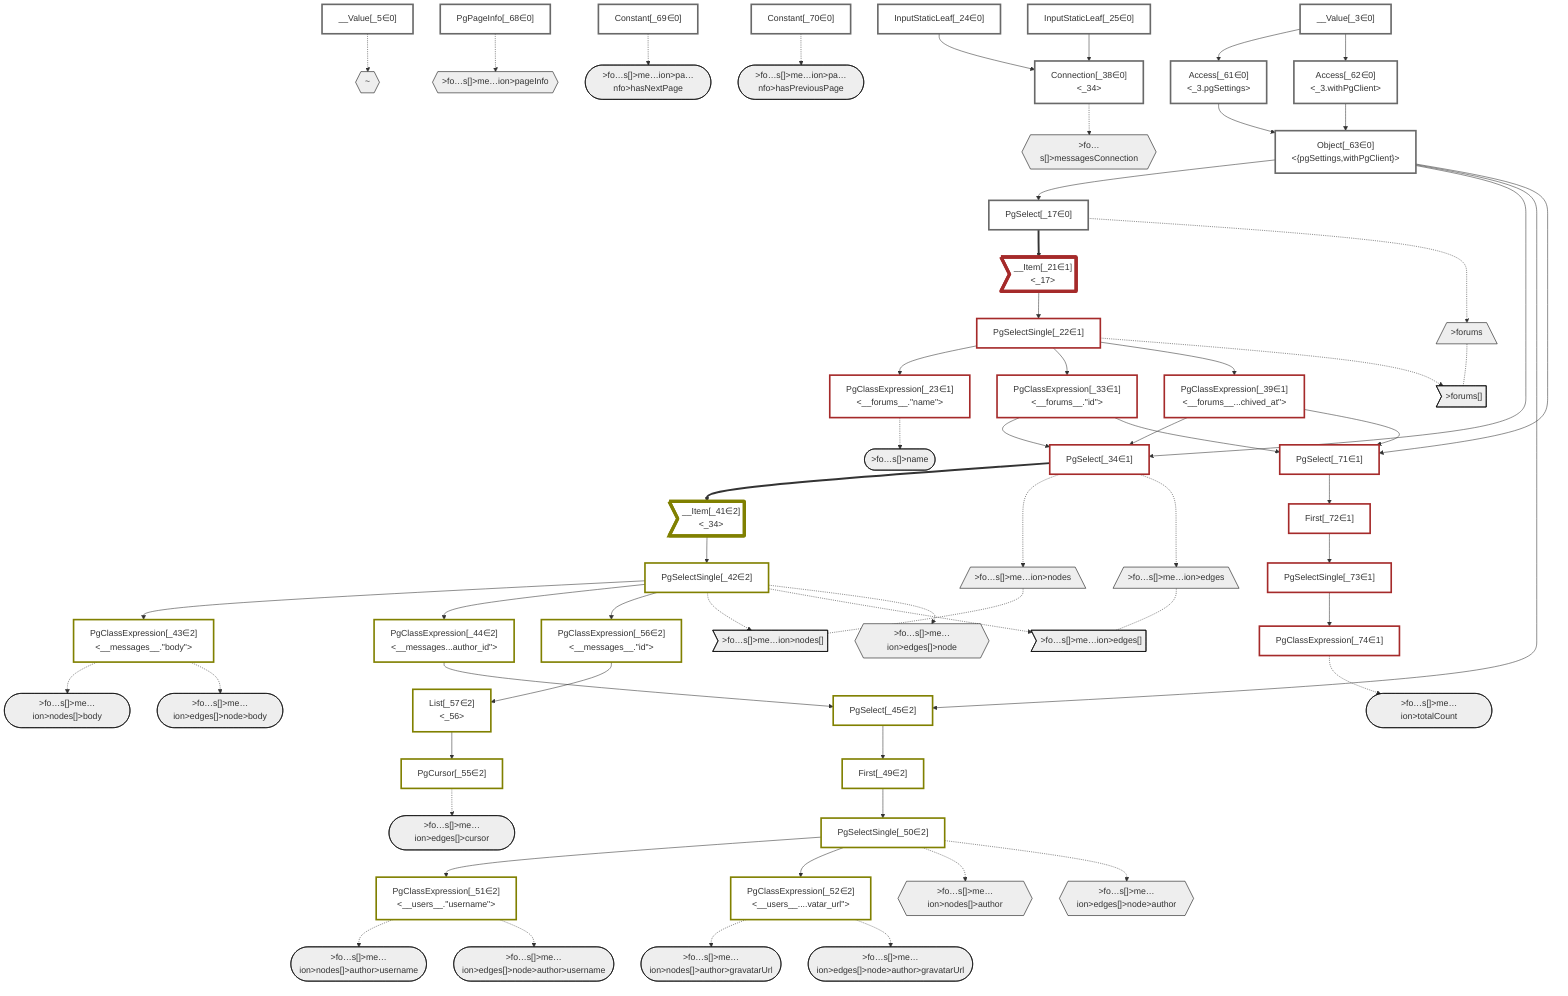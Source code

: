 graph TD
    classDef path fill:#eee,stroke:#000
    classDef plan fill:#fff,stroke-width:3px
    classDef itemplan fill:#fff,stroke-width:6px
    classDef sideeffectplan fill:#f00,stroke-width:6px

    %% subgraph fields
    P1{{"~"}}:::path
    P2[/">forums"\]:::path
    P3>">forums[]"]:::path
    P2 -.- P3
    P4([">fo…s[]>name"]):::path
    %% P3 -.-> P4
    P5{{">fo…s[]>messagesConnection"}}:::path
    P6[/">fo…s[]>me…ion>nodes"\]:::path
    P7>">fo…s[]>me…ion>nodes[]"]:::path
    P6 -.- P7
    P8([">fo…s[]>me…ion>nodes[]>body"]):::path
    %% P7 -.-> P8
    P9{{">fo…s[]>me…ion>nodes[]>author"}}:::path
    P10([">fo…s[]>me…ion>nodes[]>author>username"]):::path
    %% P9 -.-> P10
    P11([">fo…s[]>me…ion>nodes[]>author>gravatarUrl"]):::path
    %% P9 -.-> P11
    %% P7 -.-> P9
    %% P5 -.-> P6
    P12[/">fo…s[]>me…ion>edges"\]:::path
    P13>">fo…s[]>me…ion>edges[]"]:::path
    P12 -.- P13
    P14([">fo…s[]>me…ion>edges[]>cursor"]):::path
    %% P13 -.-> P14
    P15{{">fo…s[]>me…ion>edges[]>node"}}:::path
    P16([">fo…s[]>me…ion>edges[]>node>body"]):::path
    %% P15 -.-> P16
    P17{{">fo…s[]>me…ion>edges[]>node>author"}}:::path
    P18([">fo…s[]>me…ion>edges[]>node>author>username"]):::path
    %% P17 -.-> P18
    P19([">fo…s[]>me…ion>edges[]>node>author>gravatarUrl"]):::path
    %% P17 -.-> P19
    %% P15 -.-> P17
    %% P13 -.-> P15
    %% P5 -.-> P12
    P20{{">fo…s[]>me…ion>pageInfo"}}:::path
    P21([">fo…s[]>me…ion>pa…nfo>hasNextPage"]):::path
    %% P20 -.-> P21
    P22([">fo…s[]>me…ion>pa…nfo>hasPreviousPage"]):::path
    %% P20 -.-> P22
    %% P5 -.-> P20
    P23([">fo…s[]>me…ion>totalCount"]):::path
    %% P5 -.-> P23
    %% P3 -.-> P5
    %% P1 -.-> P2
    %% end

    %% define plans
    __Value_3["__Value[_3∈0]<br /><context>"]:::plan
    __Value_5["__Value[_5∈0]<br /><rootValue>"]:::plan
    PgSelect_17["PgSelect[_17∈0]<br /><forums>"]:::plan
    __Item_21>"__Item[_21∈1]<br /><_17>"]:::itemplan
    PgSelectSingle_22["PgSelectSingle[_22∈1]<br /><forums>"]:::plan
    PgClassExpression_23["PgClassExpression[_23∈1]<br /><__forums__.#quot;name#quot;>"]:::plan
    InputStaticLeaf_24["InputStaticLeaf[_24∈0]"]:::plan
    InputStaticLeaf_25["InputStaticLeaf[_25∈0]"]:::plan
    PgClassExpression_33["PgClassExpression[_33∈1]<br /><__forums__.#quot;id#quot;>"]:::plan
    PgSelect_34["PgSelect[_34∈1]<br /><messages>"]:::plan
    Connection_38["Connection[_38∈0]<br /><_34>"]:::plan
    PgClassExpression_39["PgClassExpression[_39∈1]<br /><__forums__...chived_at#quot;>"]:::plan
    __Item_41>"__Item[_41∈2]<br /><_34>"]:::itemplan
    PgSelectSingle_42["PgSelectSingle[_42∈2]<br /><messages>"]:::plan
    PgClassExpression_43["PgClassExpression[_43∈2]<br /><__messages__.#quot;body#quot;>"]:::plan
    PgClassExpression_44["PgClassExpression[_44∈2]<br /><__messages...author_id#quot;>"]:::plan
    PgSelect_45["PgSelect[_45∈2]<br /><users>"]:::plan
    First_49["First[_49∈2]"]:::plan
    PgSelectSingle_50["PgSelectSingle[_50∈2]<br /><users>"]:::plan
    PgClassExpression_51["PgClassExpression[_51∈2]<br /><__users__.#quot;username#quot;>"]:::plan
    PgClassExpression_52["PgClassExpression[_52∈2]<br /><__users__....vatar_url#quot;>"]:::plan
    PgCursor_55["PgCursor[_55∈2]"]:::plan
    PgClassExpression_56["PgClassExpression[_56∈2]<br /><__messages__.#quot;id#quot;>"]:::plan
    List_57["List[_57∈2]<br /><_56>"]:::plan
    Access_61["Access[_61∈0]<br /><_3.pgSettings>"]:::plan
    Access_62["Access[_62∈0]<br /><_3.withPgClient>"]:::plan
    Object_63["Object[_63∈0]<br /><{pgSettings,withPgClient}>"]:::plan
    PgPageInfo_68["PgPageInfo[_68∈0]"]:::plan
    Constant_69["Constant[_69∈0]"]:::plan
    Constant_70["Constant[_70∈0]"]:::plan
    PgSelect_71["PgSelect[_71∈1]<br /><messages>"]:::plan
    First_72["First[_72∈1]"]:::plan
    PgSelectSingle_73["PgSelectSingle[_73∈1]<br /><messages>"]:::plan
    PgClassExpression_74["PgClassExpression[_74∈1]<br /><count(*)>"]:::plan

    %% plan dependencies
    Object_63 --> PgSelect_17
    PgSelect_17 ==> __Item_21
    __Item_21 --> PgSelectSingle_22
    PgSelectSingle_22 --> PgClassExpression_23
    PgSelectSingle_22 --> PgClassExpression_33
    Object_63 --> PgSelect_34
    PgClassExpression_33 --> PgSelect_34
    PgClassExpression_39 --> PgSelect_34
    InputStaticLeaf_24 --> Connection_38
    InputStaticLeaf_25 --> Connection_38
    PgSelectSingle_22 --> PgClassExpression_39
    PgSelect_34 ==> __Item_41
    __Item_41 --> PgSelectSingle_42
    PgSelectSingle_42 --> PgClassExpression_43
    PgSelectSingle_42 --> PgClassExpression_44
    Object_63 --> PgSelect_45
    PgClassExpression_44 --> PgSelect_45
    PgSelect_45 --> First_49
    First_49 --> PgSelectSingle_50
    PgSelectSingle_50 --> PgClassExpression_51
    PgSelectSingle_50 --> PgClassExpression_52
    List_57 --> PgCursor_55
    PgSelectSingle_42 --> PgClassExpression_56
    PgClassExpression_56 --> List_57
    __Value_3 --> Access_61
    __Value_3 --> Access_62
    Access_61 --> Object_63
    Access_62 --> Object_63
    Object_63 --> PgSelect_71
    PgClassExpression_33 --> PgSelect_71
    PgClassExpression_39 --> PgSelect_71
    PgSelect_71 --> First_72
    First_72 --> PgSelectSingle_73
    PgSelectSingle_73 --> PgClassExpression_74

    %% plan-to-path relationships
    __Value_5 -.-> P1
    PgSelect_17 -.-> P2
    PgSelectSingle_22 -.-> P3
    PgClassExpression_23 -.-> P4
    Connection_38 -.-> P5
    PgSelect_34 -.-> P6
    PgSelectSingle_42 -.-> P7
    PgClassExpression_43 -.-> P8
    PgSelectSingle_50 -.-> P9
    PgClassExpression_51 -.-> P10
    PgClassExpression_52 -.-> P11
    PgSelect_34 -.-> P12
    PgSelectSingle_42 -.-> P13
    PgCursor_55 -.-> P14
    PgSelectSingle_42 -.-> P15
    PgClassExpression_43 -.-> P16
    PgSelectSingle_50 -.-> P17
    PgClassExpression_51 -.-> P18
    PgClassExpression_52 -.-> P19
    PgPageInfo_68 -.-> P20
    Constant_69 -.-> P21
    Constant_70 -.-> P22
    PgClassExpression_74 -.-> P23

    %% allocate buckets
    classDef bucket0 stroke:#696969
    class __Value_3,__Value_5,PgSelect_17,InputStaticLeaf_24,InputStaticLeaf_25,Connection_38,Access_61,Access_62,Object_63,PgPageInfo_68,Constant_69,Constant_70 bucket0
    classDef bucket1 stroke:#a52a2a
    class __Item_21,PgSelectSingle_22,PgClassExpression_23,PgClassExpression_33,PgSelect_34,PgClassExpression_39,PgSelect_71,First_72,PgSelectSingle_73,PgClassExpression_74 bucket1
    classDef bucket2 stroke:#808000
    class __Item_41,PgSelectSingle_42,PgClassExpression_43,PgClassExpression_44,PgSelect_45,First_49,PgSelectSingle_50,PgClassExpression_51,PgClassExpression_52,PgCursor_55,PgClassExpression_56,List_57 bucket2